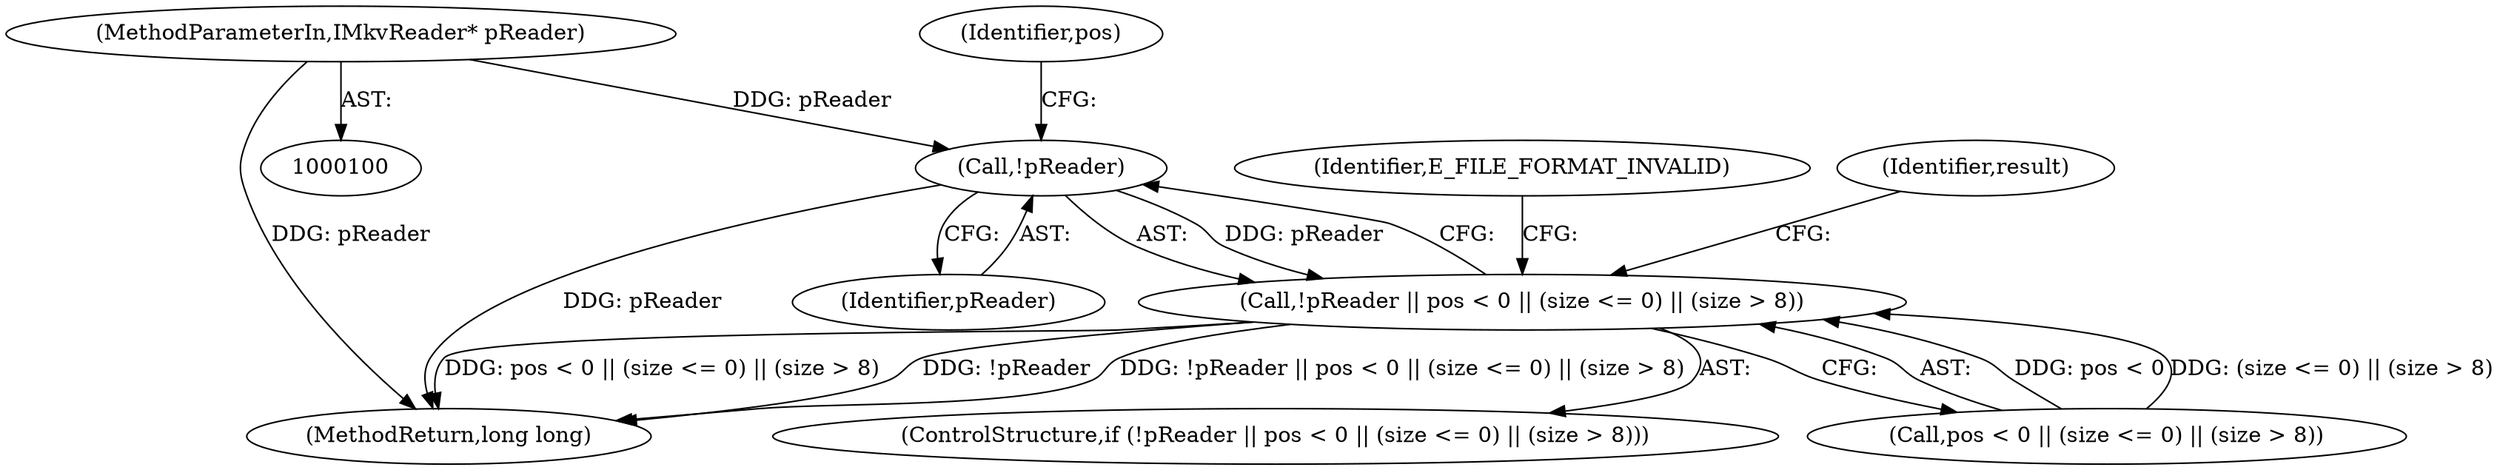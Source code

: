 digraph "0_Android_cc274e2abe8b2a6698a5c47d8aa4bb45f1f9538d_66@pointer" {
"1000101" [label="(MethodParameterIn,IMkvReader* pReader)"];
"1000107" [label="(Call,!pReader)"];
"1000106" [label="(Call,!pReader || pos < 0 || (size <= 0) || (size > 8))"];
"1000107" [label="(Call,!pReader)"];
"1000101" [label="(MethodParameterIn,IMkvReader* pReader)"];
"1000162" [label="(MethodReturn,long long)"];
"1000105" [label="(ControlStructure,if (!pReader || pos < 0 || (size <= 0) || (size > 8)))"];
"1000121" [label="(Identifier,E_FILE_FORMAT_INVALID)"];
"1000124" [label="(Identifier,result)"];
"1000111" [label="(Identifier,pos)"];
"1000108" [label="(Identifier,pReader)"];
"1000109" [label="(Call,pos < 0 || (size <= 0) || (size > 8))"];
"1000106" [label="(Call,!pReader || pos < 0 || (size <= 0) || (size > 8))"];
"1000101" -> "1000100"  [label="AST: "];
"1000101" -> "1000162"  [label="DDG: pReader"];
"1000101" -> "1000107"  [label="DDG: pReader"];
"1000107" -> "1000106"  [label="AST: "];
"1000107" -> "1000108"  [label="CFG: "];
"1000108" -> "1000107"  [label="AST: "];
"1000111" -> "1000107"  [label="CFG: "];
"1000106" -> "1000107"  [label="CFG: "];
"1000107" -> "1000162"  [label="DDG: pReader"];
"1000107" -> "1000106"  [label="DDG: pReader"];
"1000106" -> "1000105"  [label="AST: "];
"1000106" -> "1000109"  [label="CFG: "];
"1000109" -> "1000106"  [label="AST: "];
"1000121" -> "1000106"  [label="CFG: "];
"1000124" -> "1000106"  [label="CFG: "];
"1000106" -> "1000162"  [label="DDG: !pReader"];
"1000106" -> "1000162"  [label="DDG: !pReader || pos < 0 || (size <= 0) || (size > 8)"];
"1000106" -> "1000162"  [label="DDG: pos < 0 || (size <= 0) || (size > 8)"];
"1000109" -> "1000106"  [label="DDG: pos < 0"];
"1000109" -> "1000106"  [label="DDG: (size <= 0) || (size > 8)"];
}
